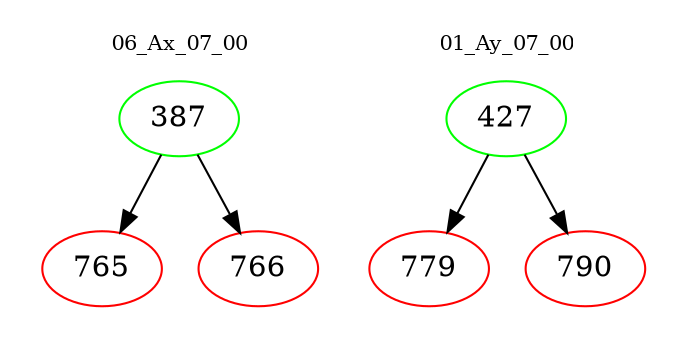 digraph{
subgraph cluster_0 {
color = white
label = "06_Ax_07_00";
fontsize=10;
T0_387 [label="387", color="green"]
T0_387 -> T0_765 [color="black"]
T0_765 [label="765", color="red"]
T0_387 -> T0_766 [color="black"]
T0_766 [label="766", color="red"]
}
subgraph cluster_1 {
color = white
label = "01_Ay_07_00";
fontsize=10;
T1_427 [label="427", color="green"]
T1_427 -> T1_779 [color="black"]
T1_779 [label="779", color="red"]
T1_427 -> T1_790 [color="black"]
T1_790 [label="790", color="red"]
}
}
